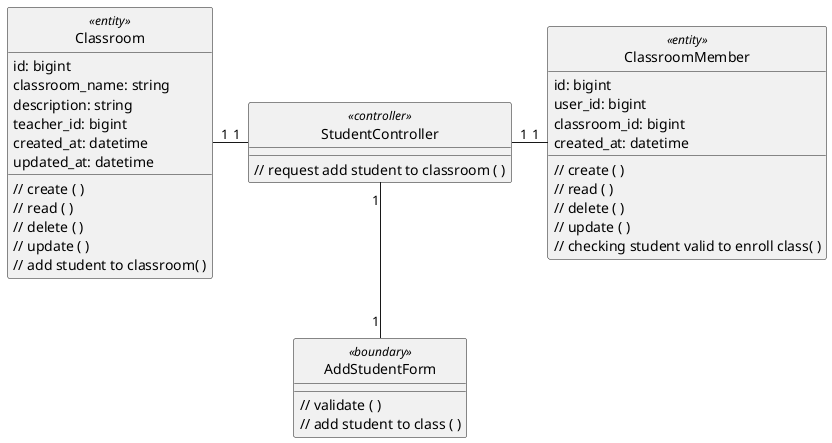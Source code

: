 @startuml updateClass

class Classroom <<entity>> {
    id: bigint
    classroom_name: string
    description: string
    teacher_id: bigint
    created_at: datetime
    updated_at: datetime

    // create ( )
    // read ( )
    // delete ( )
    // update ( )
    // add student to classroom( )
}

class ClassroomMember <<entity>> {
    id: bigint
    user_id: bigint
    classroom_id: bigint
    created_at: datetime

    // create ( )
    // read ( )
    // delete ( )
    // update ( )
    // checking student valid to enroll class( )
}

class AddStudentForm <<boundary>> {
    // validate ( )
    // add student to class ( )
}

class StudentController <<controller>> {
    // request add student to classroom ( )
}

hide Classroom <<entity>> circle
hide AddStudentForm <<boundary>> circle
hide StudentController <<controller>> circle

StudentController "1" -left- "1" Classroom
StudentController "1" -right- "1" ClassroomMember
StudentController "1" -down- "1" AddStudentForm



@enduml
